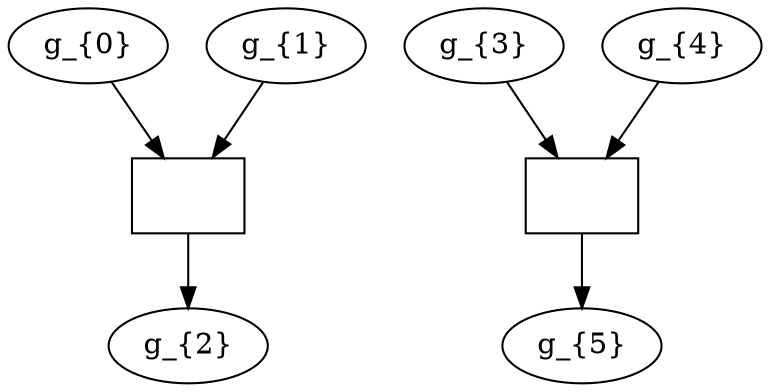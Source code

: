 digraph g {

// id = 0, graphName = g_{0}
"0-0" [ shape=ellipse label="g_{0}" image="out/001_g_0_11311100.svg" ];
// id = 1, graphName = g_{1}
"1-0" [ shape=ellipse label="g_{1}" image="out/002_g_1_11311100.svg" ];
// id = 2, graphName = g_{2}
"2-0" [ shape=ellipse label="g_{2}" image="out/003_g_2_11311100.svg" ];
// id = 4, graphName = g_{3}
"4-0" [ shape=ellipse label="g_{3}" image="out/004_g_3_11311100.svg" ];
// id = 5, graphName = g_{4}
"5-0" [ shape=ellipse label="g_{4}" image="out/005_g_4_11311100.svg" ];
// id = 6, graphName = g_{5}
"6-0" [ shape=ellipse label="g_{5}" image="out/006_g_5_11311100.svg" ];
// id = 3{ 'g_{0}' 'g_{1}' }, { 'g_{2}' }
"3-0" [ shape=box label="" ];
// id = 7{ 'g_{3}' 'g_{4}' }, { 'g_{5}' }
"7-0" [ shape=box label="" ];
// id = 3{ 'g_{0}' 'g_{1}' }, { 'g_{2}' }
"0-0" -> "3-0" [ ];
"1-0" -> "3-0" [ ];
"3-0" -> "2-0" [ ];
// id = 7{ 'g_{3}' 'g_{4}' }, { 'g_{5}' }
"4-0" -> "7-0" [ ];
"5-0" -> "7-0" [ ];
"7-0" -> "6-0" [ ];
}
